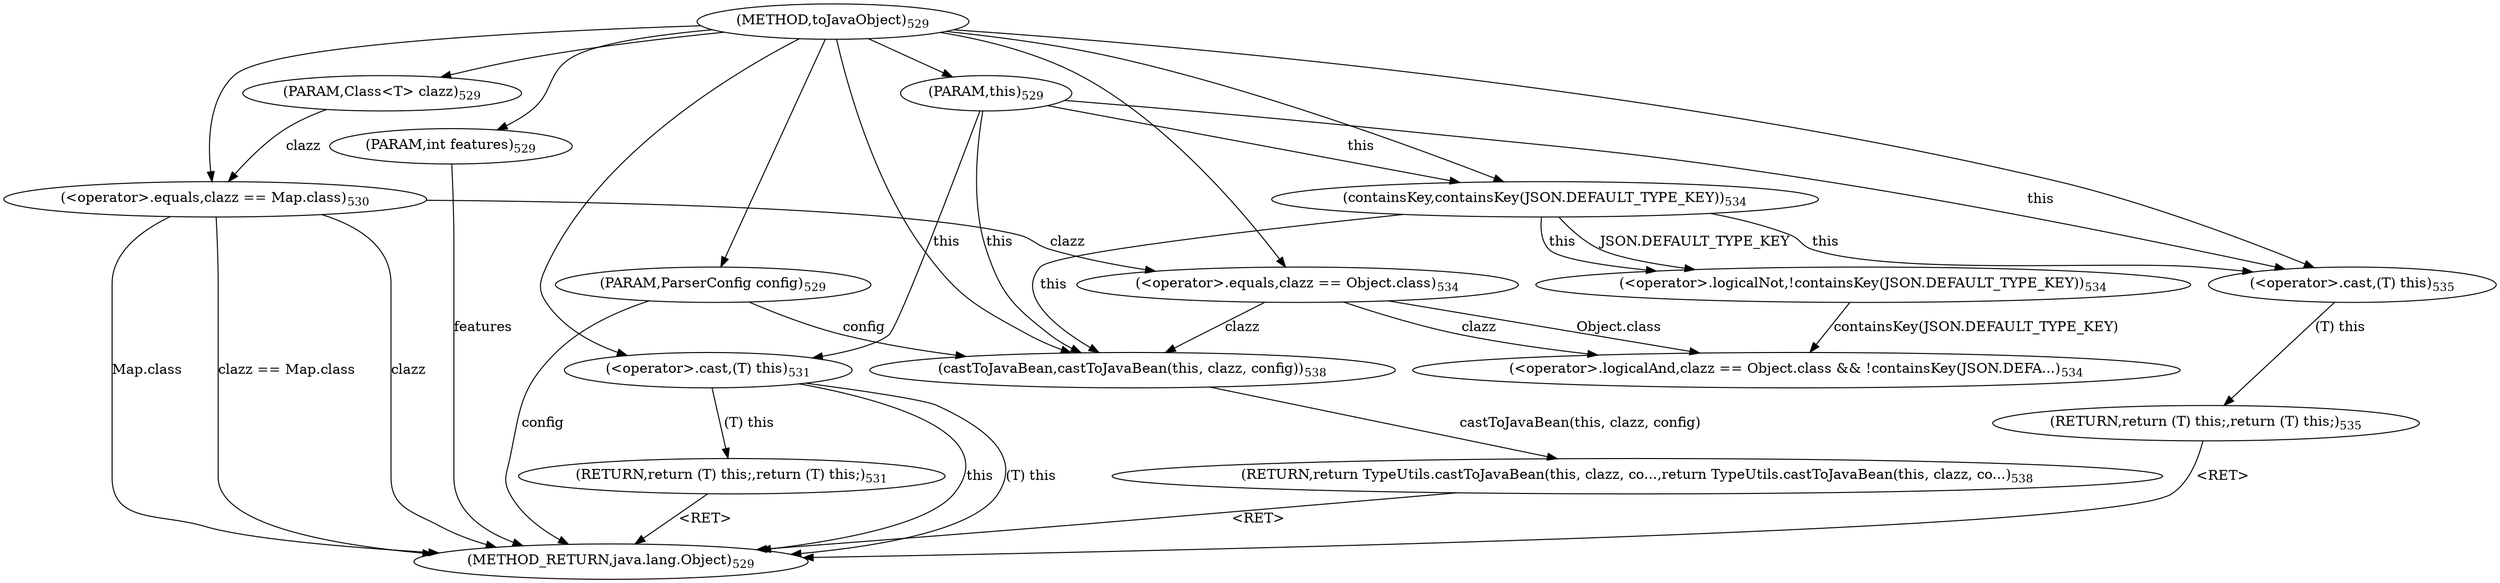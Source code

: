 digraph "toJavaObject" {  
"1639" [label = <(METHOD,toJavaObject)<SUB>529</SUB>> ]
"1677" [label = <(METHOD_RETURN,java.lang.Object)<SUB>529</SUB>> ]
"97" [label = <(PARAM,this)<SUB>529</SUB>> ]
"1640" [label = <(PARAM,Class&lt;T&gt; clazz)<SUB>529</SUB>> ]
"1641" [label = <(PARAM,ParserConfig config)<SUB>529</SUB>> ]
"1642" [label = <(PARAM,int features)<SUB>529</SUB>> ]
"1670" [label = <(RETURN,return TypeUtils.castToJavaBean(this, clazz, co...,return TypeUtils.castToJavaBean(this, clazz, co...)<SUB>538</SUB>> ]
"1645" [label = <(&lt;operator&gt;.equals,clazz == Map.class)<SUB>530</SUB>> ]
"1655" [label = <(&lt;operator&gt;.logicalAnd,clazz == Object.class &amp;&amp; !containsKey(JSON.DEFA...)<SUB>534</SUB>> ]
"1671" [label = <(castToJavaBean,castToJavaBean(this, clazz, config))<SUB>538</SUB>> ]
"1645" [label = <(&lt;operator&gt;.equals,clazz == Map.class)<SUB>530</SUB>> ]
"1645" [label = <(&lt;operator&gt;.equals,clazz == Map.class)<SUB>530</SUB>> ]
"1651" [label = <(RETURN,return (T) this;,return (T) this;)<SUB>531</SUB>> ]
"1655" [label = <(&lt;operator&gt;.logicalAnd,clazz == Object.class &amp;&amp; !containsKey(JSON.DEFA...)<SUB>534</SUB>> ]
"1655" [label = <(&lt;operator&gt;.logicalAnd,clazz == Object.class &amp;&amp; !containsKey(JSON.DEFA...)<SUB>534</SUB>> ]
"1667" [label = <(RETURN,return (T) this;,return (T) this;)<SUB>535</SUB>> ]
"1671" [label = <(castToJavaBean,castToJavaBean(this, clazz, config))<SUB>538</SUB>> ]
"1671" [label = <(castToJavaBean,castToJavaBean(this, clazz, config))<SUB>538</SUB>> ]
"1671" [label = <(castToJavaBean,castToJavaBean(this, clazz, config))<SUB>538</SUB>> ]
"1671" [label = <(castToJavaBean,castToJavaBean(this, clazz, config))<SUB>538</SUB>> ]
"1652" [label = <(&lt;operator&gt;.cast,(T) this)<SUB>531</SUB>> ]
"1656" [label = <(&lt;operator&gt;.equals,clazz == Object.class)<SUB>534</SUB>> ]
"1656" [label = <(&lt;operator&gt;.equals,clazz == Object.class)<SUB>534</SUB>> ]
"1661" [label = <(&lt;operator&gt;.logicalNot,!containsKey(JSON.DEFAULT_TYPE_KEY))<SUB>534</SUB>> ]
"1668" [label = <(&lt;operator&gt;.cast,(T) this)<SUB>535</SUB>> ]
"1652" [label = <(&lt;operator&gt;.cast,(T) this)<SUB>531</SUB>> ]
"1652" [label = <(&lt;operator&gt;.cast,(T) this)<SUB>531</SUB>> ]
"1662" [label = <(containsKey,containsKey(JSON.DEFAULT_TYPE_KEY))<SUB>534</SUB>> ]
"1662" [label = <(containsKey,containsKey(JSON.DEFAULT_TYPE_KEY))<SUB>534</SUB>> ]
"1668" [label = <(&lt;operator&gt;.cast,(T) this)<SUB>535</SUB>> ]
"1668" [label = <(&lt;operator&gt;.cast,(T) this)<SUB>535</SUB>> ]
  "1670" -> "1677"  [ label = "&lt;RET&gt;"] 
  "1651" -> "1677"  [ label = "&lt;RET&gt;"] 
  "1667" -> "1677"  [ label = "&lt;RET&gt;"] 
  "1641" -> "1677"  [ label = "config"] 
  "1642" -> "1677"  [ label = "features"] 
  "1645" -> "1677"  [ label = "clazz"] 
  "1645" -> "1677"  [ label = "Map.class"] 
  "1645" -> "1677"  [ label = "clazz == Map.class"] 
  "1652" -> "1677"  [ label = "this"] 
  "1652" -> "1677"  [ label = "(T) this"] 
  "1639" -> "97" 
  "1639" -> "1640" 
  "1639" -> "1641" 
  "1639" -> "1642" 
  "1671" -> "1670"  [ label = "castToJavaBean(this, clazz, config)"] 
  "1640" -> "1645"  [ label = "clazz"] 
  "1639" -> "1645" 
  "1652" -> "1651"  [ label = "(T) this"] 
  "1656" -> "1655"  [ label = "clazz"] 
  "1656" -> "1655"  [ label = "Object.class"] 
  "1661" -> "1655"  [ label = "containsKey(JSON.DEFAULT_TYPE_KEY)"] 
  "1668" -> "1667"  [ label = "(T) this"] 
  "1639" -> "1671" 
  "97" -> "1671"  [ label = "this"] 
  "1662" -> "1671"  [ label = "this"] 
  "1656" -> "1671"  [ label = "clazz"] 
  "1641" -> "1671"  [ label = "config"] 
  "1639" -> "1652" 
  "97" -> "1652"  [ label = "this"] 
  "1645" -> "1656"  [ label = "clazz"] 
  "1639" -> "1656" 
  "1662" -> "1661"  [ label = "this"] 
  "1662" -> "1661"  [ label = "JSON.DEFAULT_TYPE_KEY"] 
  "1639" -> "1668" 
  "97" -> "1668"  [ label = "this"] 
  "1662" -> "1668"  [ label = "this"] 
  "97" -> "1662"  [ label = "this"] 
  "1639" -> "1662" 
}
